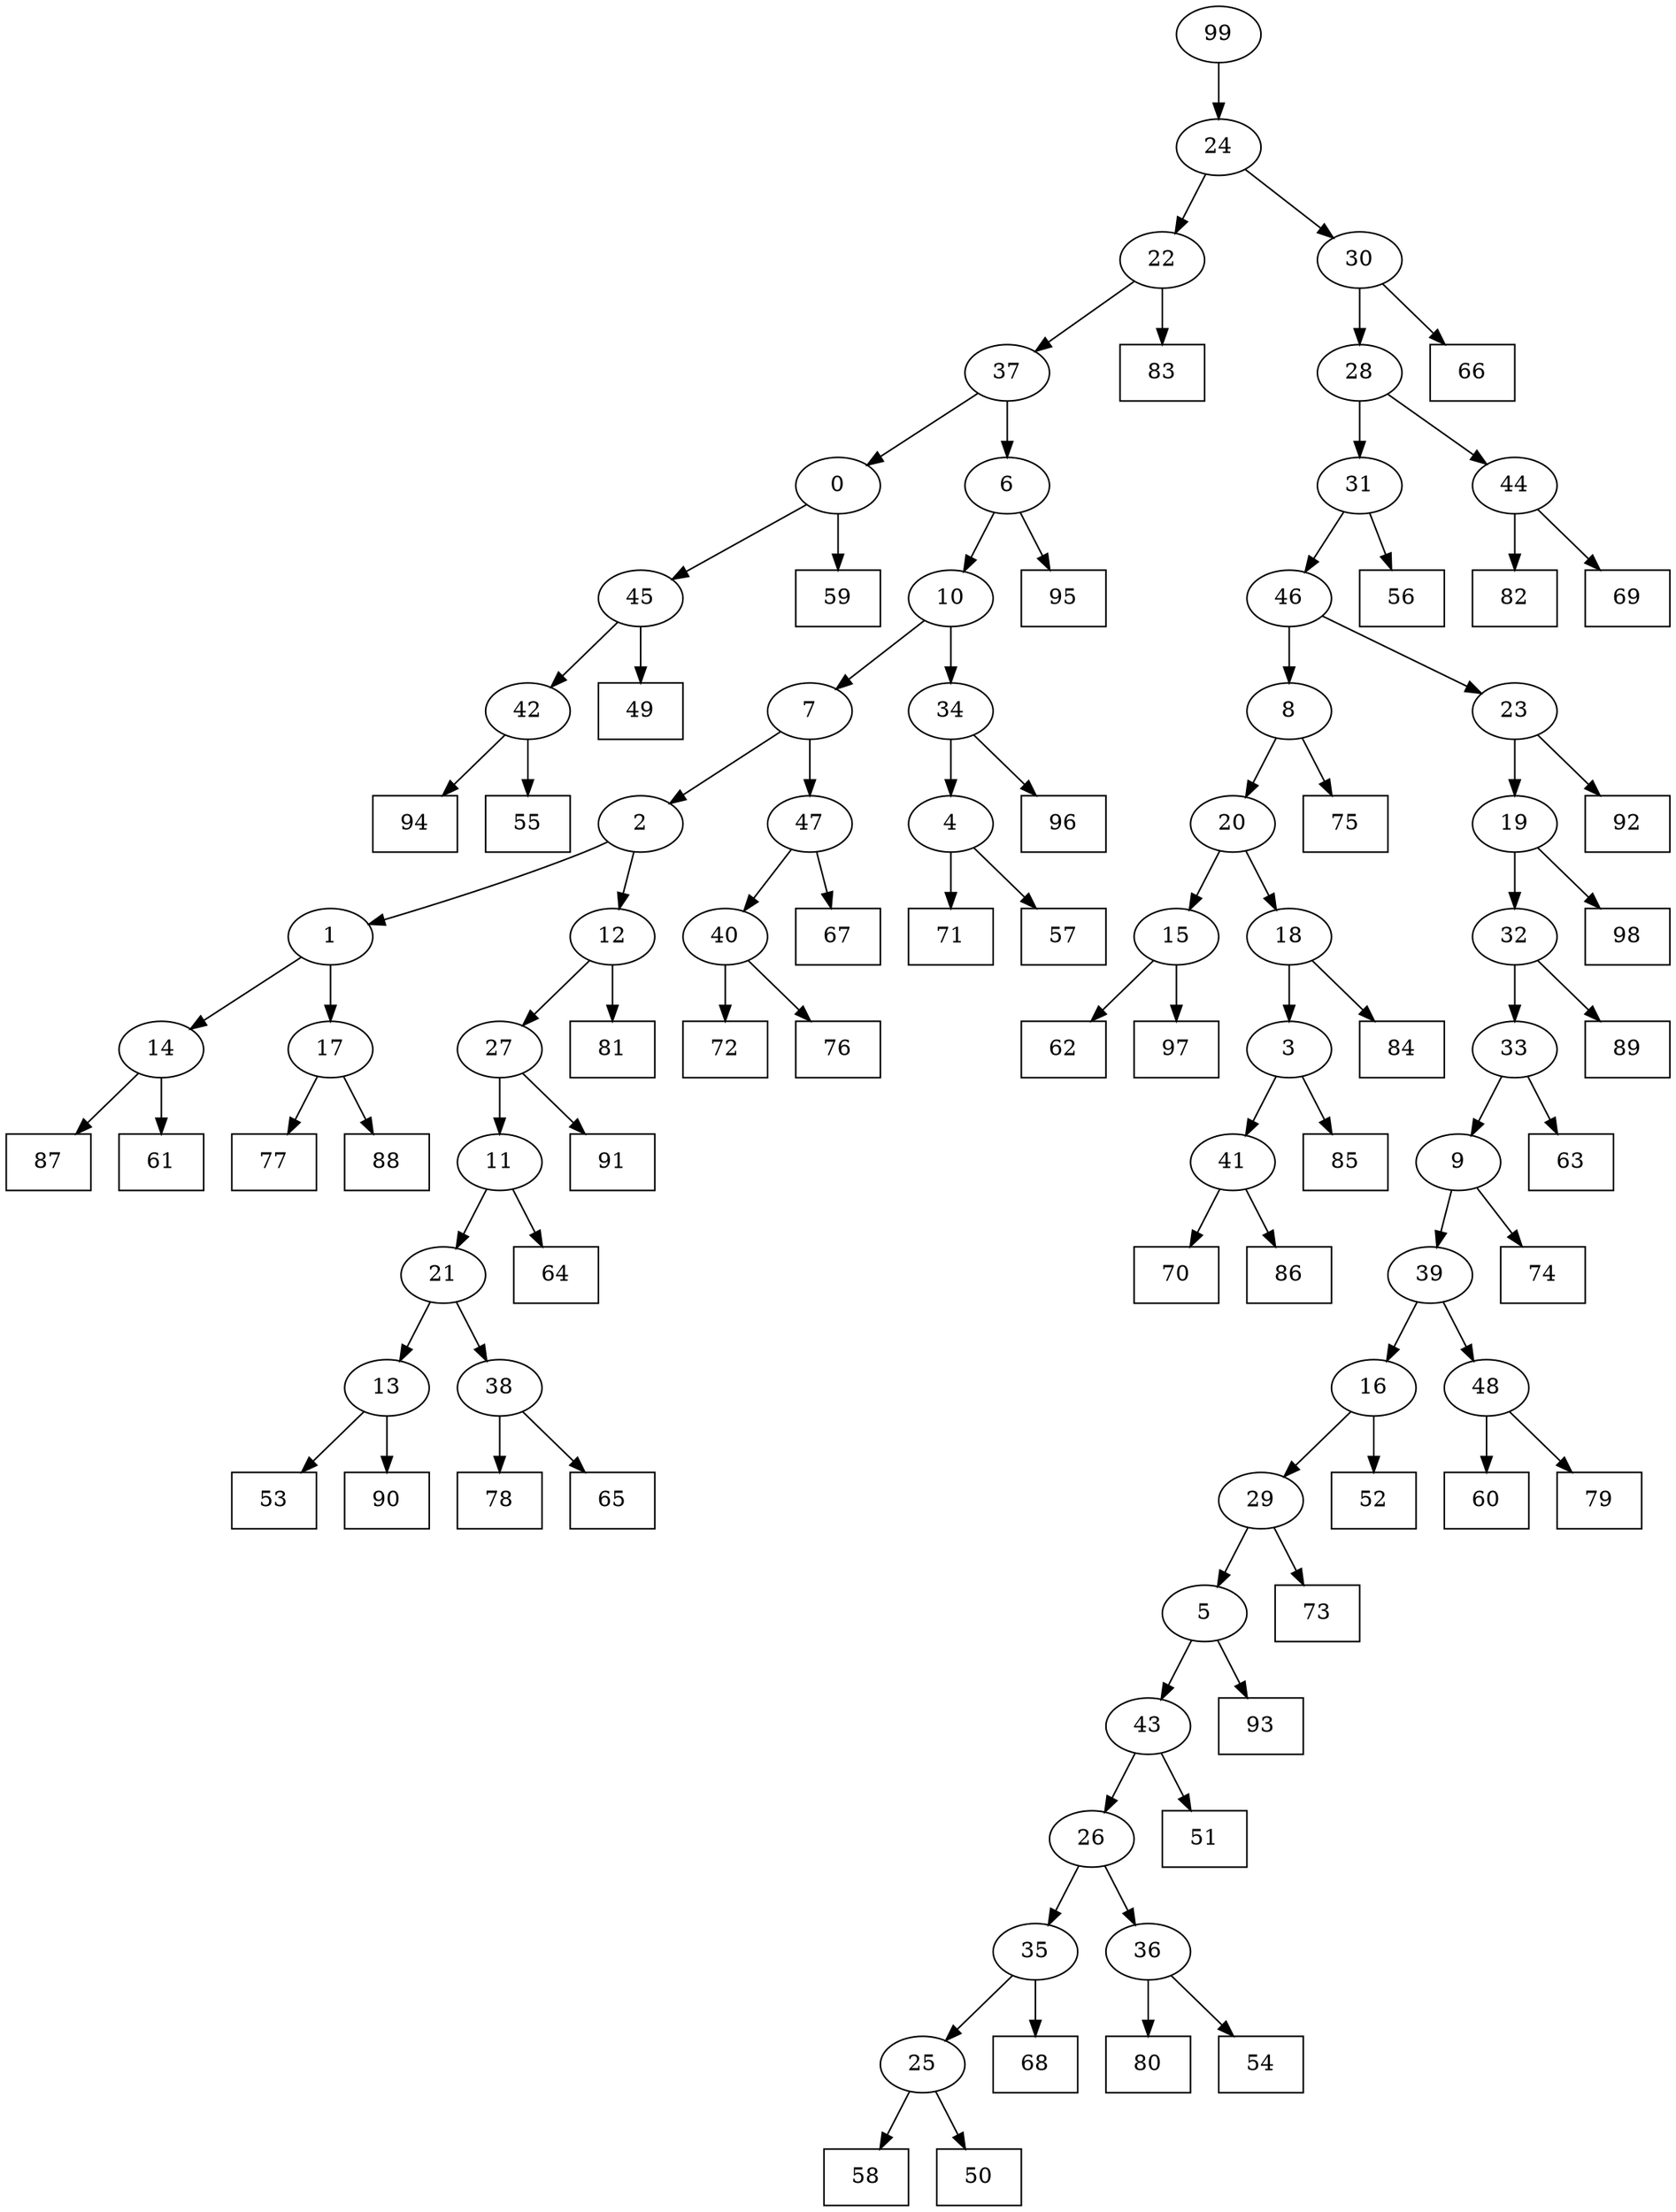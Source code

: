 digraph G {
0[label="0"];
1[label="1"];
2[label="2"];
3[label="3"];
4[label="4"];
5[label="5"];
6[label="6"];
7[label="7"];
8[label="8"];
9[label="9"];
10[label="10"];
11[label="11"];
12[label="12"];
13[label="13"];
14[label="14"];
15[label="15"];
16[label="16"];
17[label="17"];
18[label="18"];
19[label="19"];
20[label="20"];
21[label="21"];
22[label="22"];
23[label="23"];
24[label="24"];
25[label="25"];
26[label="26"];
27[label="27"];
28[label="28"];
29[label="29"];
30[label="30"];
31[label="31"];
32[label="32"];
33[label="33"];
34[label="34"];
35[label="35"];
36[label="36"];
37[label="37"];
38[label="38"];
39[label="39"];
40[label="40"];
41[label="41"];
42[label="42"];
43[label="43"];
44[label="44"];
45[label="45"];
46[label="46"];
47[label="47"];
48[label="48"];
49[shape=box,label="87"];
50[shape=box,label="56"];
51[shape=box,label="93"];
52[shape=box,label="67"];
53[shape=box,label="59"];
54[shape=box,label="62"];
55[shape=box,label="72"];
56[shape=box,label="94"];
57[shape=box,label="85"];
58[shape=box,label="73"];
59[shape=box,label="95"];
60[shape=box,label="55"];
61[shape=box,label="58"];
62[shape=box,label="98"];
63[shape=box,label="78"];
64[shape=box,label="84"];
65[shape=box,label="60"];
66[shape=box,label="82"];
67[shape=box,label="91"];
68[shape=box,label="68"];
69[shape=box,label="70"];
70[shape=box,label="49"];
71[shape=box,label="63"];
72[shape=box,label="80"];
73[shape=box,label="66"];
74[shape=box,label="61"];
75[shape=box,label="92"];
76[shape=box,label="74"];
77[shape=box,label="71"];
78[shape=box,label="64"];
79[shape=box,label="76"];
80[shape=box,label="50"];
81[shape=box,label="53"];
82[shape=box,label="75"];
83[shape=box,label="65"];
84[shape=box,label="57"];
85[shape=box,label="54"];
86[shape=box,label="89"];
87[shape=box,label="51"];
88[shape=box,label="90"];
89[shape=box,label="97"];
90[shape=box,label="77"];
91[shape=box,label="86"];
92[shape=box,label="81"];
93[shape=box,label="88"];
94[shape=box,label="83"];
95[shape=box,label="52"];
96[shape=box,label="96"];
97[shape=box,label="79"];
98[shape=box,label="69"];
99[label="99"];
33->71 ;
4->77 ;
42->56 ;
4->84 ;
30->28 ;
48->97 ;
31->46 ;
14->49 ;
11->78 ;
45->70 ;
19->62 ;
26->36 ;
23->19 ;
12->92 ;
15->89 ;
28->31 ;
31->50 ;
16->95 ;
18->64 ;
18->3 ;
48->65 ;
25->61 ;
32->33 ;
99->24 ;
24->30 ;
6->59 ;
10->7 ;
0->53 ;
40->55 ;
0->45 ;
20->15 ;
15->54 ;
38->63 ;
1->17 ;
17->93 ;
29->58 ;
43->26 ;
41->69 ;
30->73 ;
39->48 ;
21->13 ;
13->81 ;
17->90 ;
25->80 ;
44->66 ;
22->94 ;
9->76 ;
29->5 ;
3->57 ;
13->88 ;
35->25 ;
11->21 ;
34->96 ;
27->67 ;
46->23 ;
40->79 ;
45->42 ;
33->9 ;
5->51 ;
36->72 ;
10->34 ;
34->4 ;
47->52 ;
39->16 ;
46->8 ;
8->82 ;
37->6 ;
6->10 ;
7->47 ;
24->22 ;
22->37 ;
47->40 ;
28->44 ;
44->98 ;
1->14 ;
14->74 ;
23->75 ;
26->35 ;
35->68 ;
9->39 ;
5->43 ;
43->87 ;
42->60 ;
7->2 ;
2->12 ;
8->20 ;
20->18 ;
16->29 ;
21->38 ;
38->83 ;
37->0 ;
19->32 ;
32->86 ;
2->1 ;
12->27 ;
27->11 ;
36->85 ;
3->41 ;
41->91 ;
}

